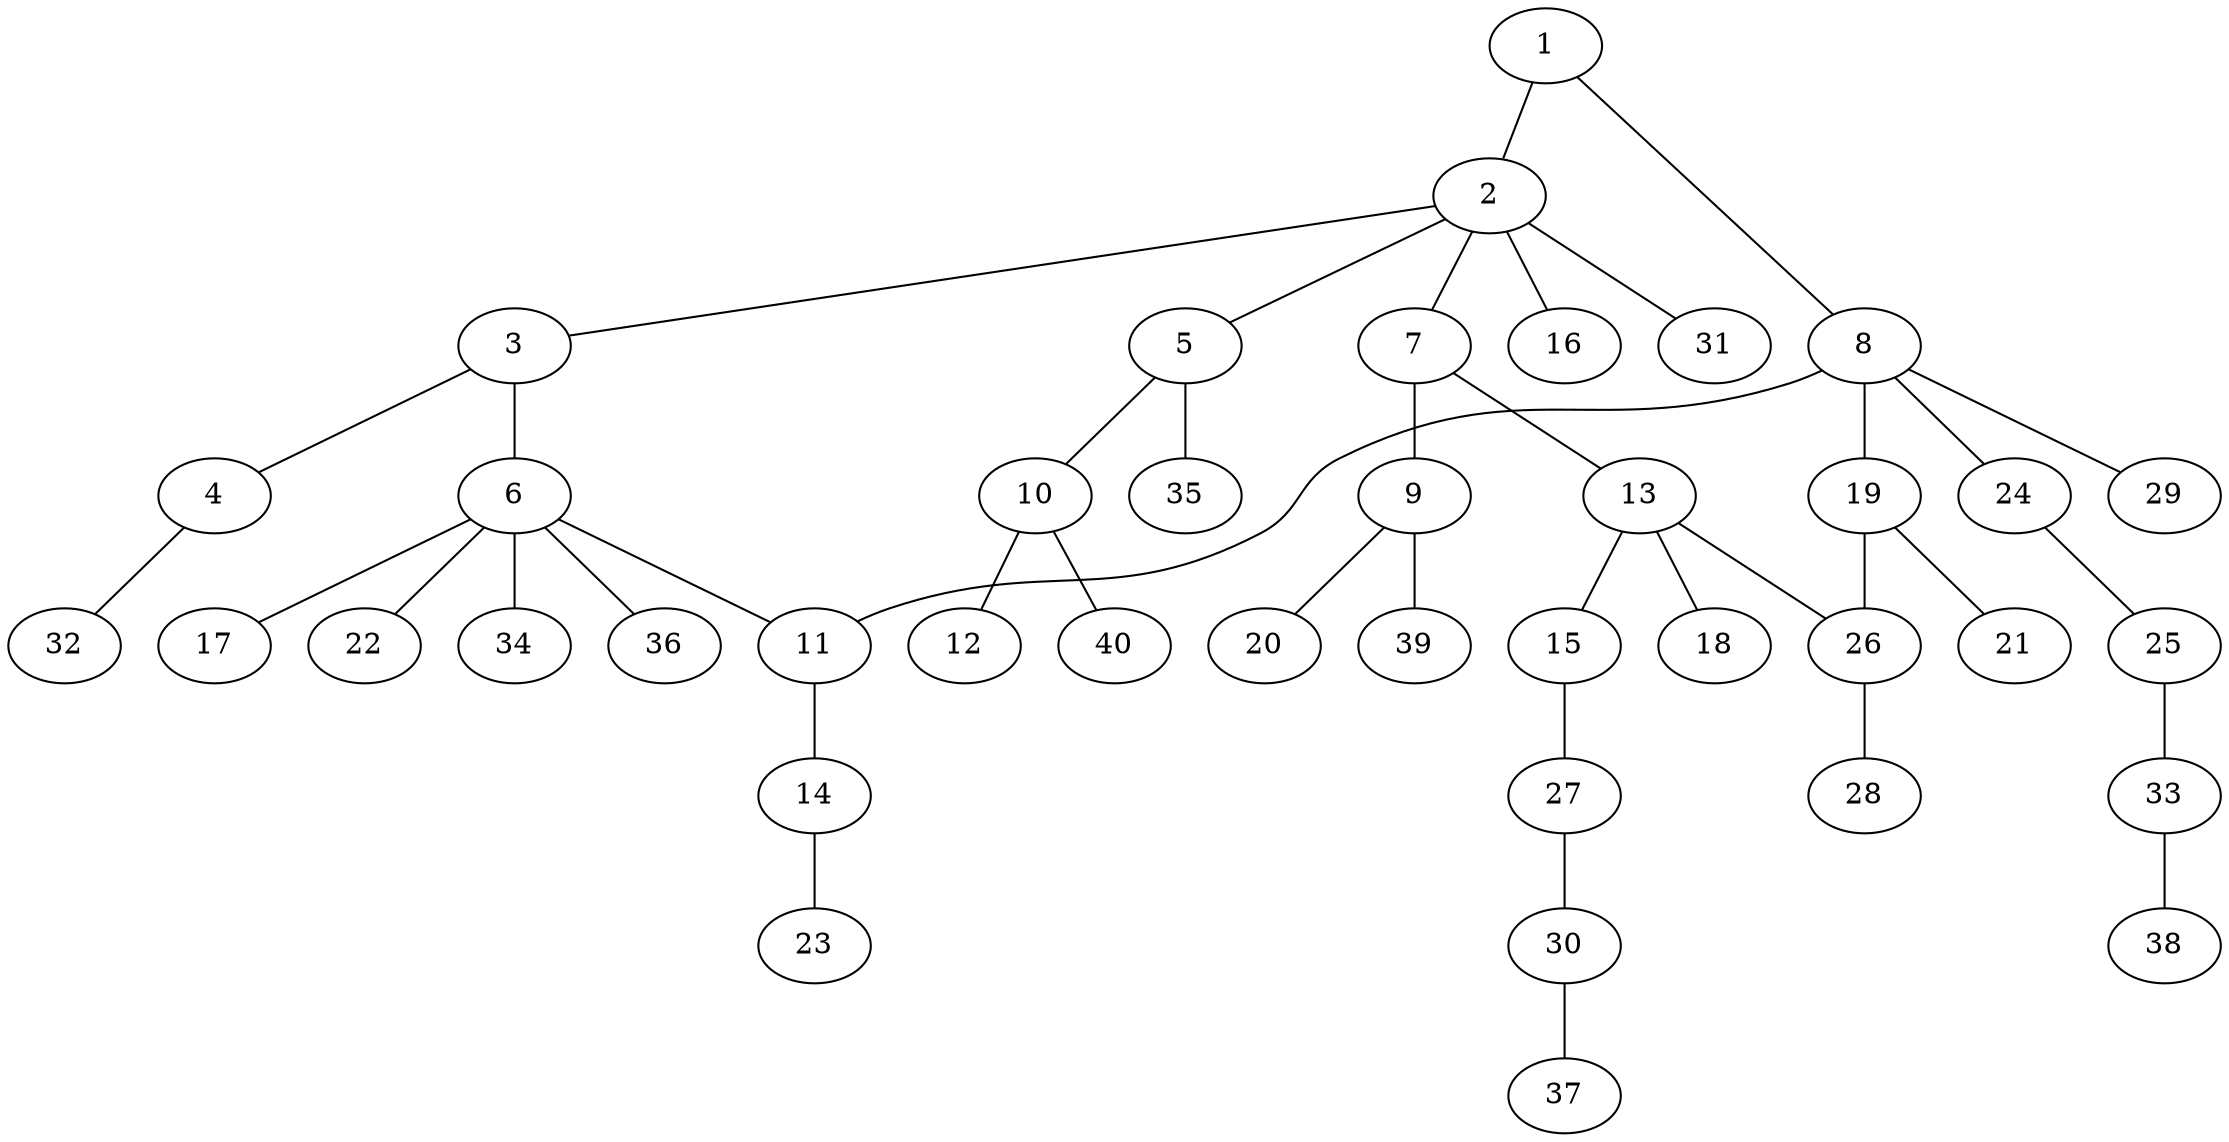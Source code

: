 graph graphname {1--2
1--8
2--3
2--5
2--7
2--16
2--31
3--4
3--6
4--32
5--10
5--35
6--11
6--17
6--22
6--34
6--36
7--9
7--13
8--11
8--19
8--24
8--29
9--20
9--39
10--12
10--40
11--14
13--15
13--18
13--26
14--23
15--27
19--21
19--26
24--25
25--33
26--28
27--30
30--37
33--38
}